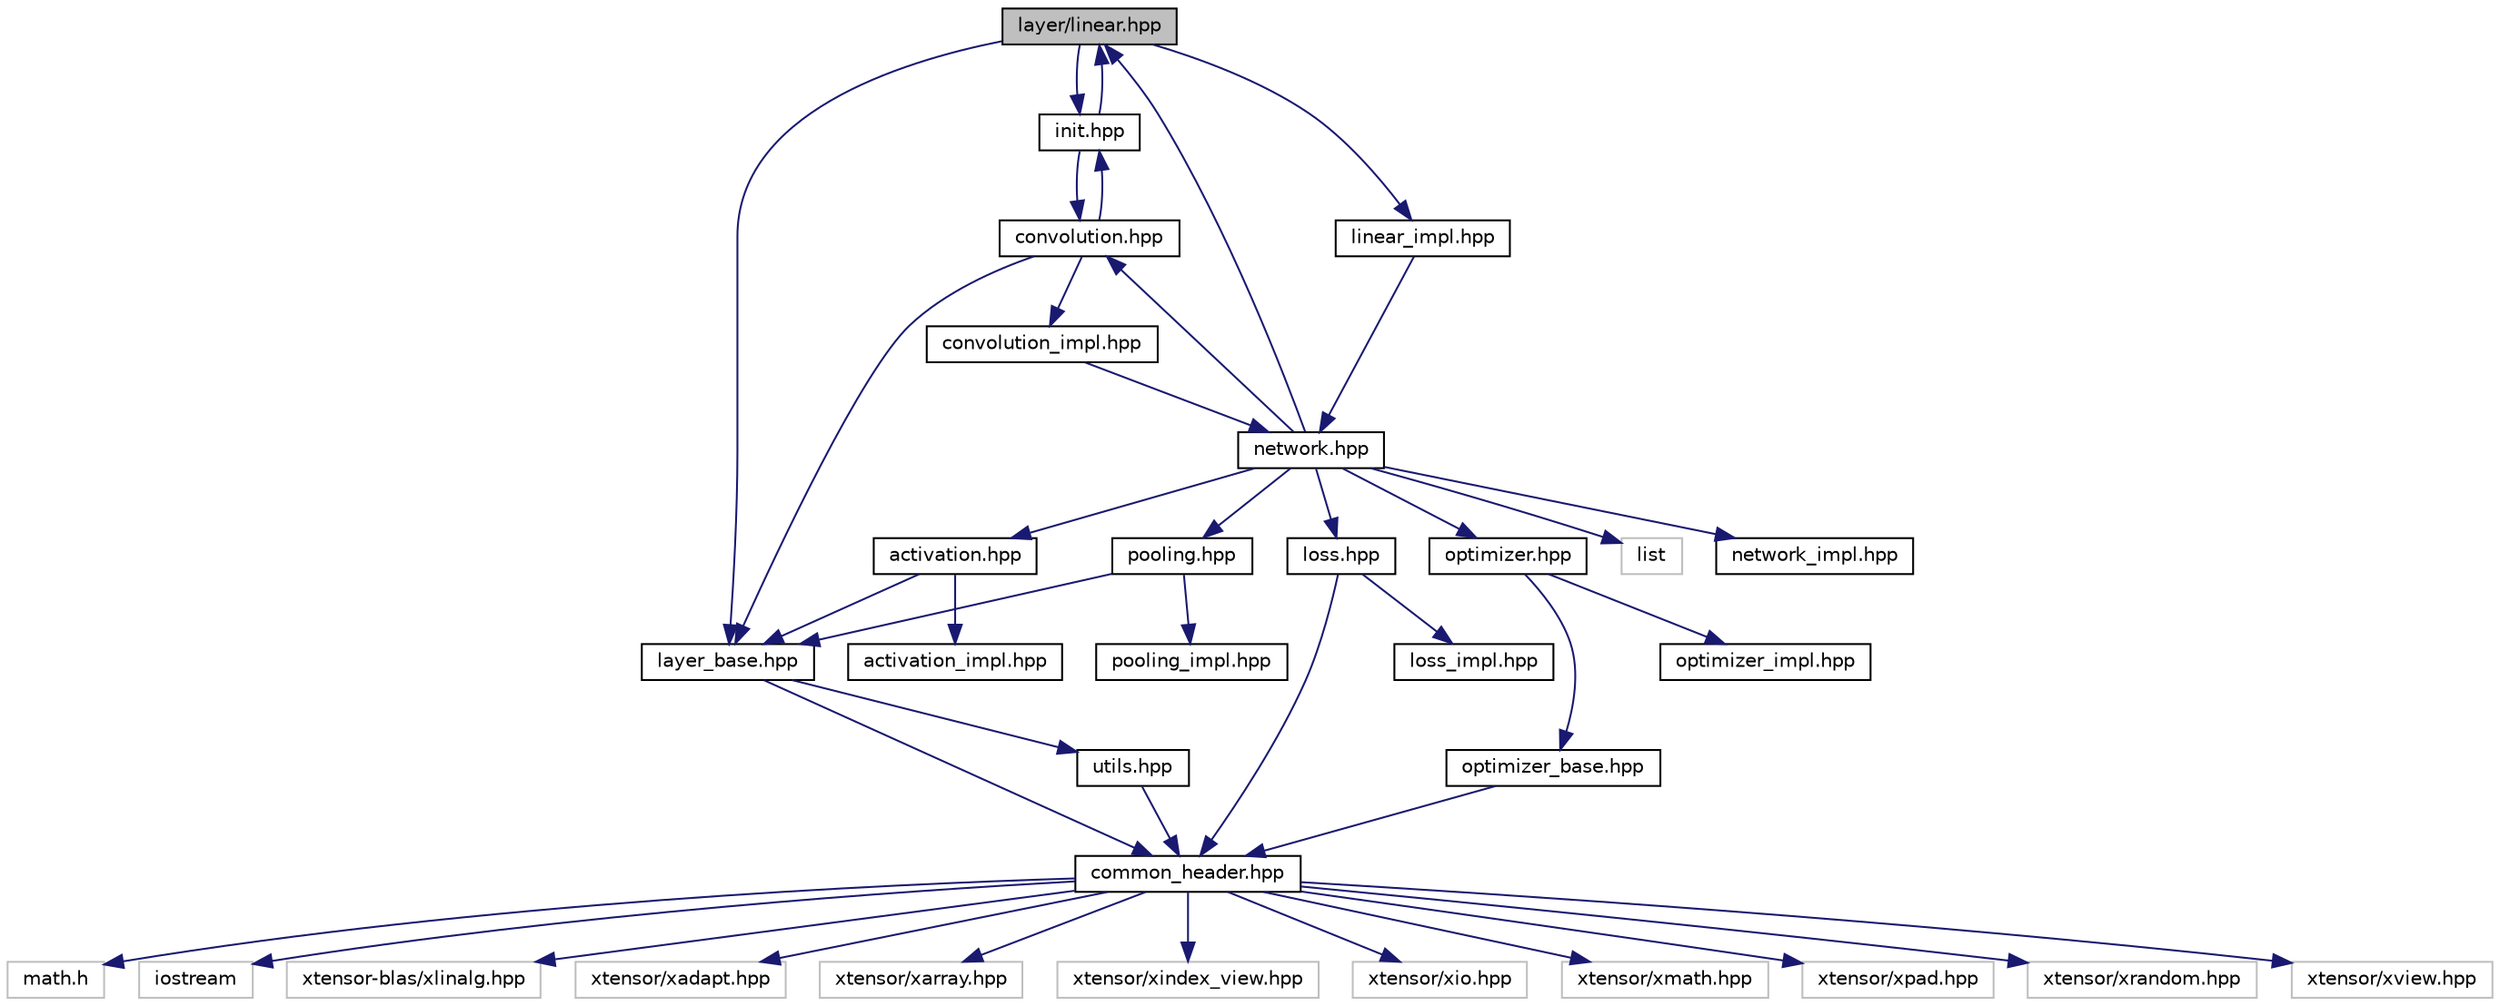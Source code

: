 digraph "layer/linear.hpp"
{
 // LATEX_PDF_SIZE
  edge [fontname="Helvetica",fontsize="10",labelfontname="Helvetica",labelfontsize="10"];
  node [fontname="Helvetica",fontsize="10",shape=record];
  Node0 [label="layer/linear.hpp",height=0.2,width=0.4,color="black", fillcolor="grey75", style="filled", fontcolor="black",tooltip="linear.hpp"];
  Node0 -> Node1 [color="midnightblue",fontsize="10",style="solid",fontname="Helvetica"];
  Node1 [label="init.hpp",height=0.2,width=0.4,color="black", fillcolor="white", style="filled",URL="$init_8hpp.html",tooltip="Init the network. Containing two funcitons: kaiming_normal and kaiming_uniform."];
  Node1 -> Node2 [color="midnightblue",fontsize="10",style="solid",fontname="Helvetica"];
  Node2 [label="convolution.hpp",height=0.2,width=0.4,color="black", fillcolor="white", style="filled",URL="$convolution_8hpp.html",tooltip=" "];
  Node2 -> Node1 [color="midnightblue",fontsize="10",style="solid",fontname="Helvetica"];
  Node2 -> Node3 [color="midnightblue",fontsize="10",style="solid",fontname="Helvetica"];
  Node3 [label="layer_base.hpp",height=0.2,width=0.4,color="black", fillcolor="white", style="filled",URL="$layer__base_8hpp.html",tooltip=" "];
  Node3 -> Node4 [color="midnightblue",fontsize="10",style="solid",fontname="Helvetica"];
  Node4 [label="common_header.hpp",height=0.2,width=0.4,color="black", fillcolor="white", style="filled",URL="$common__header_8hpp.html",tooltip=" "];
  Node4 -> Node5 [color="midnightblue",fontsize="10",style="solid",fontname="Helvetica"];
  Node5 [label="math.h",height=0.2,width=0.4,color="grey75", fillcolor="white", style="filled",tooltip=" "];
  Node4 -> Node6 [color="midnightblue",fontsize="10",style="solid",fontname="Helvetica"];
  Node6 [label="iostream",height=0.2,width=0.4,color="grey75", fillcolor="white", style="filled",tooltip=" "];
  Node4 -> Node7 [color="midnightblue",fontsize="10",style="solid",fontname="Helvetica"];
  Node7 [label="xtensor-blas/xlinalg.hpp",height=0.2,width=0.4,color="grey75", fillcolor="white", style="filled",tooltip=" "];
  Node4 -> Node8 [color="midnightblue",fontsize="10",style="solid",fontname="Helvetica"];
  Node8 [label="xtensor/xadapt.hpp",height=0.2,width=0.4,color="grey75", fillcolor="white", style="filled",tooltip=" "];
  Node4 -> Node9 [color="midnightblue",fontsize="10",style="solid",fontname="Helvetica"];
  Node9 [label="xtensor/xarray.hpp",height=0.2,width=0.4,color="grey75", fillcolor="white", style="filled",tooltip=" "];
  Node4 -> Node10 [color="midnightblue",fontsize="10",style="solid",fontname="Helvetica"];
  Node10 [label="xtensor/xindex_view.hpp",height=0.2,width=0.4,color="grey75", fillcolor="white", style="filled",tooltip=" "];
  Node4 -> Node11 [color="midnightblue",fontsize="10",style="solid",fontname="Helvetica"];
  Node11 [label="xtensor/xio.hpp",height=0.2,width=0.4,color="grey75", fillcolor="white", style="filled",tooltip=" "];
  Node4 -> Node12 [color="midnightblue",fontsize="10",style="solid",fontname="Helvetica"];
  Node12 [label="xtensor/xmath.hpp",height=0.2,width=0.4,color="grey75", fillcolor="white", style="filled",tooltip=" "];
  Node4 -> Node13 [color="midnightblue",fontsize="10",style="solid",fontname="Helvetica"];
  Node13 [label="xtensor/xpad.hpp",height=0.2,width=0.4,color="grey75", fillcolor="white", style="filled",tooltip=" "];
  Node4 -> Node14 [color="midnightblue",fontsize="10",style="solid",fontname="Helvetica"];
  Node14 [label="xtensor/xrandom.hpp",height=0.2,width=0.4,color="grey75", fillcolor="white", style="filled",tooltip=" "];
  Node4 -> Node15 [color="midnightblue",fontsize="10",style="solid",fontname="Helvetica"];
  Node15 [label="xtensor/xview.hpp",height=0.2,width=0.4,color="grey75", fillcolor="white", style="filled",tooltip=" "];
  Node3 -> Node16 [color="midnightblue",fontsize="10",style="solid",fontname="Helvetica"];
  Node16 [label="utils.hpp",height=0.2,width=0.4,color="black", fillcolor="white", style="filled",URL="$utils_8hpp.html",tooltip=" "];
  Node16 -> Node4 [color="midnightblue",fontsize="10",style="solid",fontname="Helvetica"];
  Node2 -> Node17 [color="midnightblue",fontsize="10",style="solid",fontname="Helvetica"];
  Node17 [label="convolution_impl.hpp",height=0.2,width=0.4,color="black", fillcolor="white", style="filled",URL="$convolution__impl_8hpp.html",tooltip="implementation for the convolution"];
  Node17 -> Node18 [color="midnightblue",fontsize="10",style="solid",fontname="Helvetica"];
  Node18 [label="network.hpp",height=0.2,width=0.4,color="black", fillcolor="white", style="filled",URL="$network_8hpp.html",tooltip=" "];
  Node18 -> Node19 [color="midnightblue",fontsize="10",style="solid",fontname="Helvetica"];
  Node19 [label="list",height=0.2,width=0.4,color="grey75", fillcolor="white", style="filled",tooltip=" "];
  Node18 -> Node20 [color="midnightblue",fontsize="10",style="solid",fontname="Helvetica"];
  Node20 [label="activation.hpp",height=0.2,width=0.4,color="black", fillcolor="white", style="filled",URL="$activation_8hpp.html",tooltip=" "];
  Node20 -> Node3 [color="midnightblue",fontsize="10",style="solid",fontname="Helvetica"];
  Node20 -> Node21 [color="midnightblue",fontsize="10",style="solid",fontname="Helvetica"];
  Node21 [label="activation_impl.hpp",height=0.2,width=0.4,color="black", fillcolor="white", style="filled",URL="$activation__impl_8hpp.html",tooltip="the implentation for the header file of activation function"];
  Node18 -> Node2 [color="midnightblue",fontsize="10",style="solid",fontname="Helvetica"];
  Node18 -> Node0 [color="midnightblue",fontsize="10",style="solid",fontname="Helvetica"];
  Node18 -> Node22 [color="midnightblue",fontsize="10",style="solid",fontname="Helvetica"];
  Node22 [label="loss.hpp",height=0.2,width=0.4,color="black", fillcolor="white", style="filled",URL="$loss_8hpp.html",tooltip=" "];
  Node22 -> Node4 [color="midnightblue",fontsize="10",style="solid",fontname="Helvetica"];
  Node22 -> Node23 [color="midnightblue",fontsize="10",style="solid",fontname="Helvetica"];
  Node23 [label="loss_impl.hpp",height=0.2,width=0.4,color="black", fillcolor="white", style="filled",URL="$loss__impl_8hpp.html",tooltip="loss_impl.hpp"];
  Node18 -> Node24 [color="midnightblue",fontsize="10",style="solid",fontname="Helvetica"];
  Node24 [label="optimizer.hpp",height=0.2,width=0.4,color="black", fillcolor="white", style="filled",URL="$optimizer_8hpp.html",tooltip=" "];
  Node24 -> Node25 [color="midnightblue",fontsize="10",style="solid",fontname="Helvetica"];
  Node25 [label="optimizer_base.hpp",height=0.2,width=0.4,color="black", fillcolor="white", style="filled",URL="$optimizer__base_8hpp.html",tooltip=" "];
  Node25 -> Node4 [color="midnightblue",fontsize="10",style="solid",fontname="Helvetica"];
  Node24 -> Node26 [color="midnightblue",fontsize="10",style="solid",fontname="Helvetica"];
  Node26 [label="optimizer_impl.hpp",height=0.2,width=0.4,color="black", fillcolor="white", style="filled",URL="$optimizer__impl_8hpp.html",tooltip=" "];
  Node18 -> Node27 [color="midnightblue",fontsize="10",style="solid",fontname="Helvetica"];
  Node27 [label="pooling.hpp",height=0.2,width=0.4,color="black", fillcolor="white", style="filled",URL="$pooling_8hpp.html",tooltip="pooling.hpp"];
  Node27 -> Node3 [color="midnightblue",fontsize="10",style="solid",fontname="Helvetica"];
  Node27 -> Node28 [color="midnightblue",fontsize="10",style="solid",fontname="Helvetica"];
  Node28 [label="pooling_impl.hpp",height=0.2,width=0.4,color="black", fillcolor="white", style="filled",URL="$pooling__impl_8hpp.html",tooltip="pooling_impl.hpp"];
  Node18 -> Node29 [color="midnightblue",fontsize="10",style="solid",fontname="Helvetica"];
  Node29 [label="network_impl.hpp",height=0.2,width=0.4,color="black", fillcolor="white", style="filled",URL="$network__impl_8hpp.html",tooltip=" "];
  Node1 -> Node0 [color="midnightblue",fontsize="10",style="solid",fontname="Helvetica"];
  Node0 -> Node3 [color="midnightblue",fontsize="10",style="solid",fontname="Helvetica"];
  Node0 -> Node30 [color="midnightblue",fontsize="10",style="solid",fontname="Helvetica"];
  Node30 [label="linear_impl.hpp",height=0.2,width=0.4,color="black", fillcolor="white", style="filled",URL="$linear__impl_8hpp.html",tooltip="linear_impl.hpp"];
  Node30 -> Node18 [color="midnightblue",fontsize="10",style="solid",fontname="Helvetica"];
}
